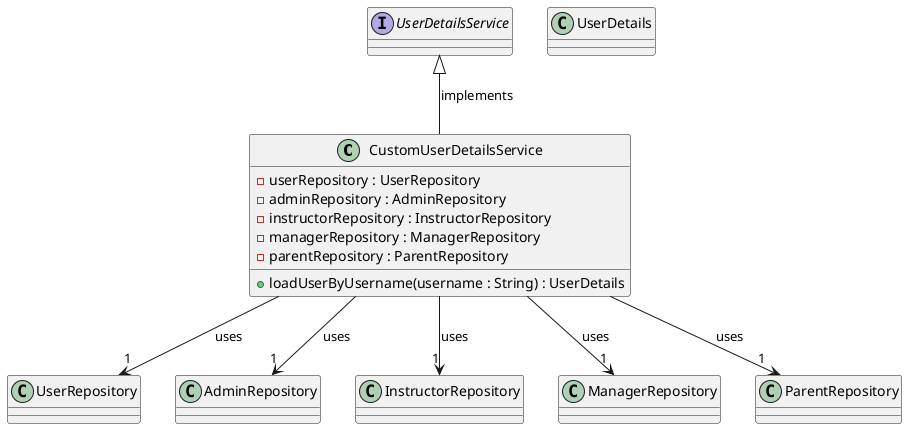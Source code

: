 
@startuml
class CustomUserDetailsService {
    - userRepository : UserRepository
    - adminRepository : AdminRepository
    - instructorRepository : InstructorRepository
    - managerRepository : ManagerRepository
    - parentRepository : ParentRepository

    + loadUserByUsername(username : String) : UserDetails
}

interface UserDetailsService {
}

class UserRepository {
}

class AdminRepository {
}

class InstructorRepository {
}

class ManagerRepository {
}

class ParentRepository {
}

class UserDetails {
}

CustomUserDetailsService -up-|> UserDetailsService : implements
CustomUserDetailsService --> "1" UserRepository : uses
CustomUserDetailsService --> "1" AdminRepository : uses
CustomUserDetailsService --> "1" InstructorRepository : uses
CustomUserDetailsService --> "1" ManagerRepository : uses
CustomUserDetailsService --> "1" ParentRepository : uses

@enduml
